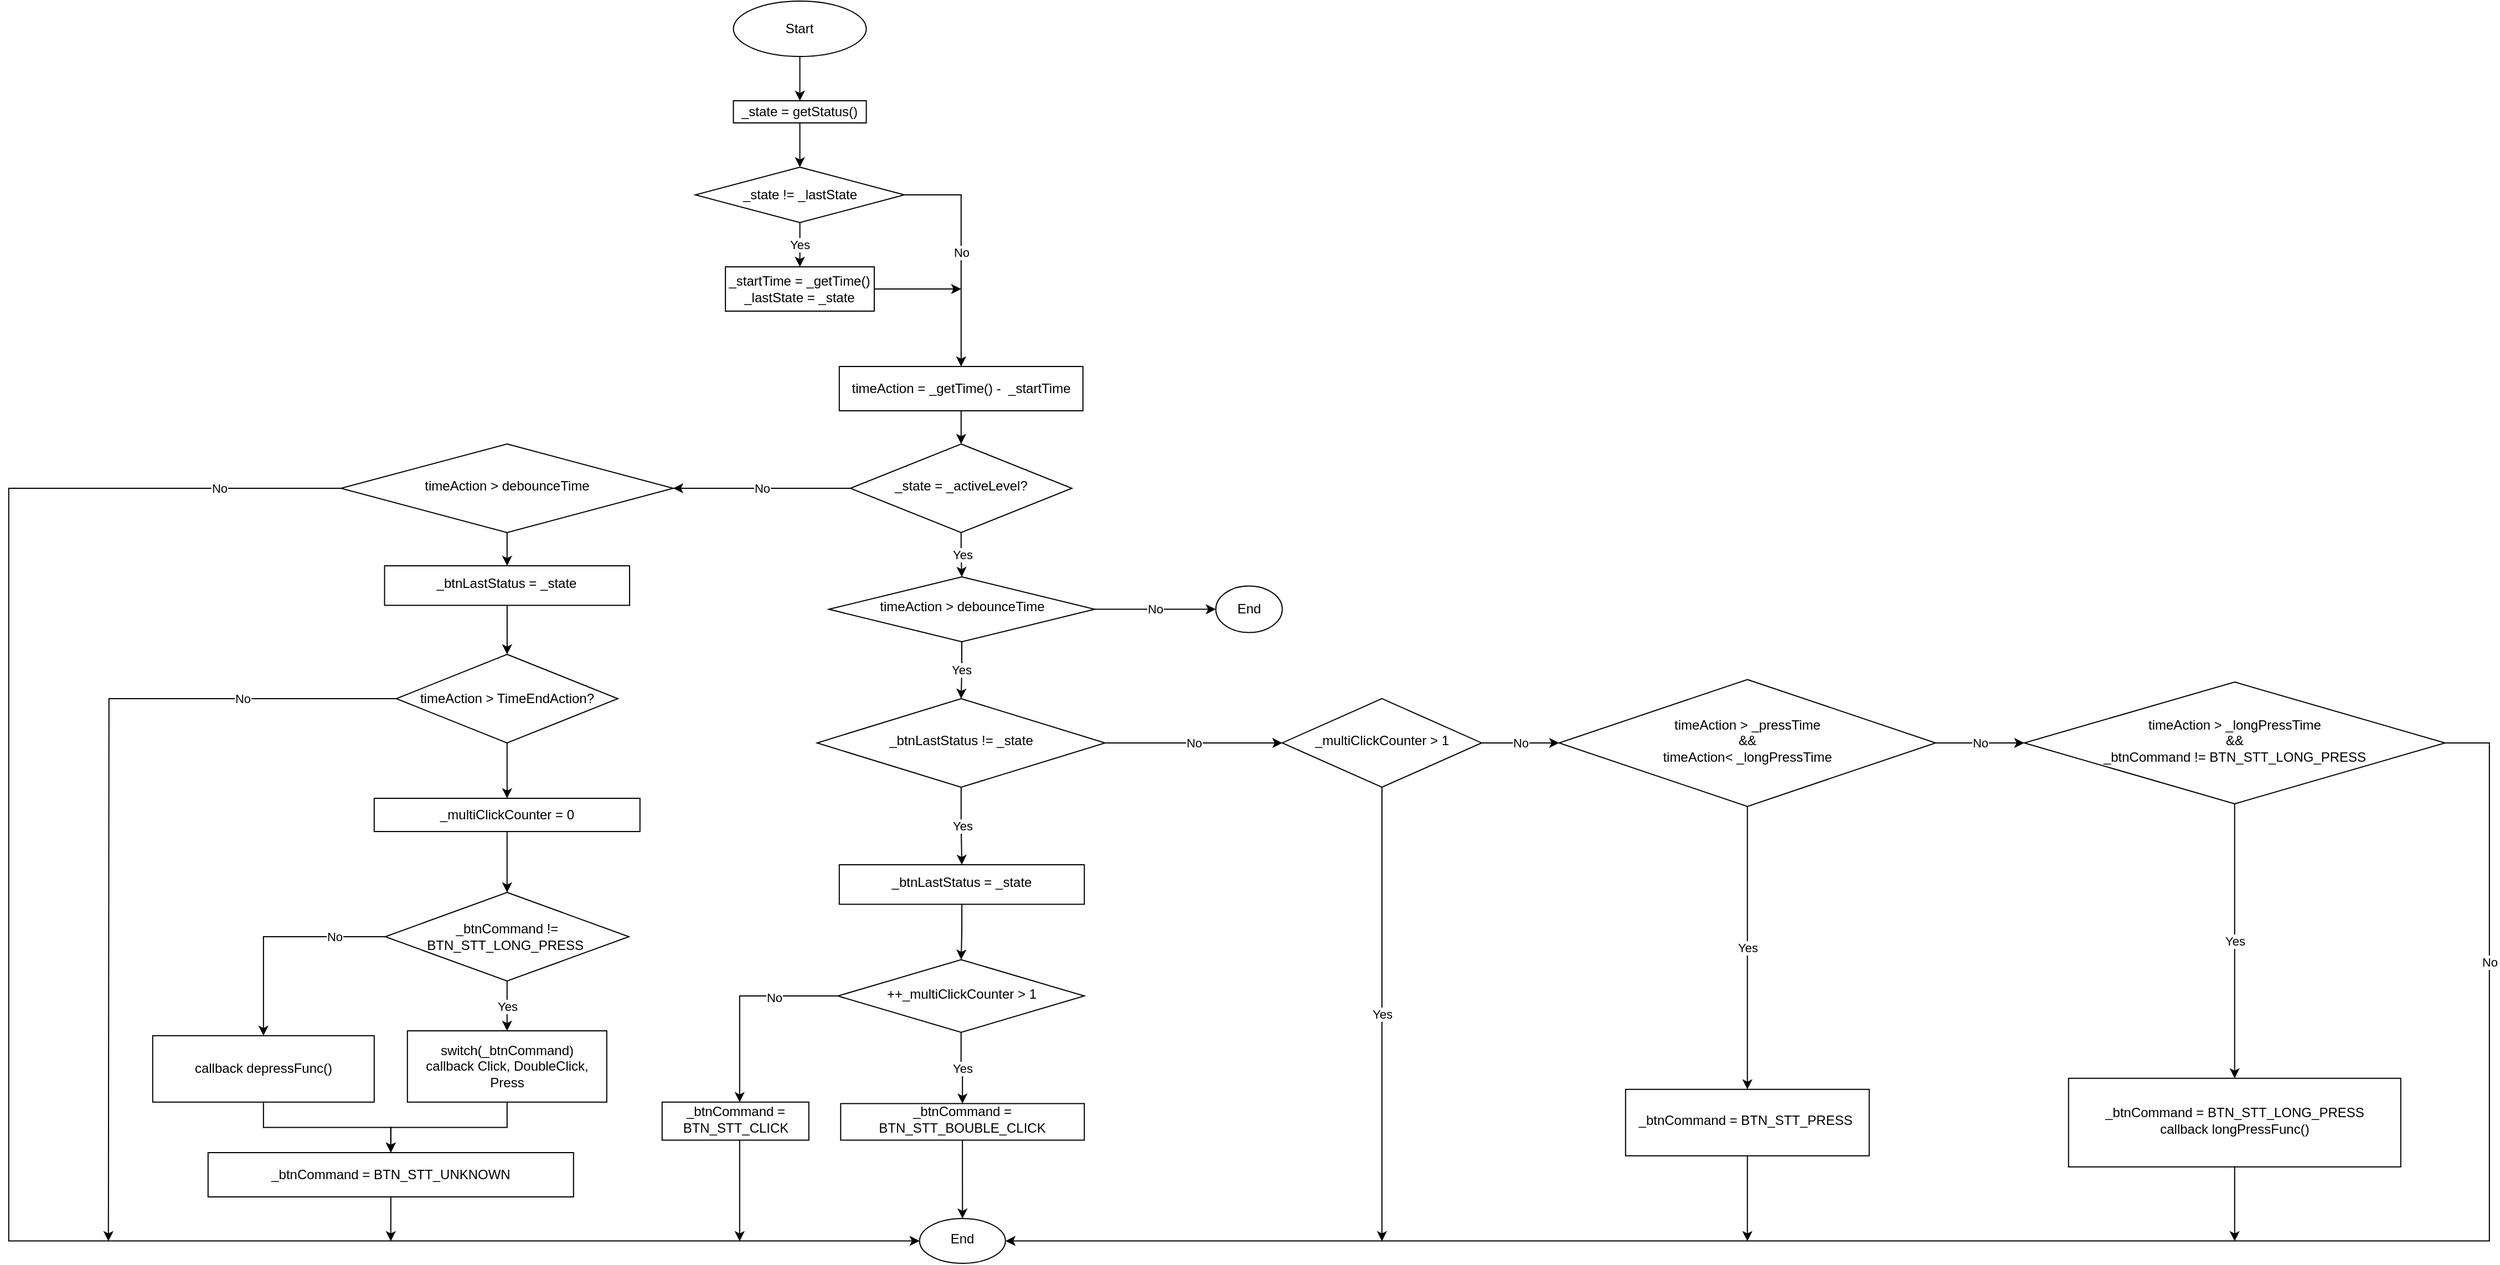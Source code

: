 <mxfile version="19.0.3" type="device"><diagram id="C5RBs43oDa-KdzZeNtuy" name="Page-1"><mxGraphModel dx="3987" dy="3113" grid="1" gridSize="10" guides="1" tooltips="1" connect="1" arrows="1" fold="1" page="1" pageScale="1" pageWidth="827" pageHeight="1169" math="0" shadow="0"><root><mxCell id="WIyWlLk6GJQsqaUBKTNV-0"/><mxCell id="WIyWlLk6GJQsqaUBKTNV-1" parent="WIyWlLk6GJQsqaUBKTNV-0"/><mxCell id="NFb84qxqHRMmzXJw9Qxa-38" value="Yes" style="edgeStyle=orthogonalEdgeStyle;rounded=0;orthogonalLoop=1;jettySize=auto;html=1;" edge="1" parent="WIyWlLk6GJQsqaUBKTNV-1" source="WIyWlLk6GJQsqaUBKTNV-6" target="NFb84qxqHRMmzXJw9Qxa-37"><mxGeometry relative="1" as="geometry"/></mxCell><mxCell id="NFb84qxqHRMmzXJw9Qxa-93" value="No" style="edgeStyle=orthogonalEdgeStyle;rounded=0;orthogonalLoop=1;jettySize=auto;html=1;" edge="1" parent="WIyWlLk6GJQsqaUBKTNV-1" source="WIyWlLk6GJQsqaUBKTNV-6" target="NFb84qxqHRMmzXJw9Qxa-92"><mxGeometry relative="1" as="geometry"/></mxCell><mxCell id="WIyWlLk6GJQsqaUBKTNV-6" value="_state = _activeLevel?" style="rhombus;whiteSpace=wrap;html=1;shadow=0;fontFamily=Helvetica;fontSize=12;align=center;strokeWidth=1;spacing=6;spacingTop=-4;" parent="WIyWlLk6GJQsqaUBKTNV-1" vertex="1"><mxGeometry x="69.89" y="-260" width="200" height="80" as="geometry"/></mxCell><mxCell id="NFb84qxqHRMmzXJw9Qxa-100" value="No" style="edgeStyle=orthogonalEdgeStyle;rounded=0;orthogonalLoop=1;jettySize=auto;html=1;" edge="1" parent="WIyWlLk6GJQsqaUBKTNV-1" source="NFb84qxqHRMmzXJw9Qxa-0"><mxGeometry x="-0.631" relative="1" as="geometry"><mxPoint x="-600.11" y="460.0" as="targetPoint"/><mxPoint as="offset"/></mxGeometry></mxCell><mxCell id="NFb84qxqHRMmzXJw9Qxa-102" value="" style="edgeStyle=orthogonalEdgeStyle;rounded=0;orthogonalLoop=1;jettySize=auto;html=1;" edge="1" parent="WIyWlLk6GJQsqaUBKTNV-1" source="NFb84qxqHRMmzXJw9Qxa-0" target="NFb84qxqHRMmzXJw9Qxa-101"><mxGeometry relative="1" as="geometry"/></mxCell><mxCell id="NFb84qxqHRMmzXJw9Qxa-0" value="timeAction &amp;gt; TimeEndAction?" style="rhombus;whiteSpace=wrap;html=1;" vertex="1" parent="WIyWlLk6GJQsqaUBKTNV-1"><mxGeometry x="-340.11" y="-70" width="200" height="80" as="geometry"/></mxCell><mxCell id="NFb84qxqHRMmzXJw9Qxa-106" value="" style="edgeStyle=orthogonalEdgeStyle;rounded=0;orthogonalLoop=1;jettySize=auto;html=1;" edge="1" parent="WIyWlLk6GJQsqaUBKTNV-1" source="NFb84qxqHRMmzXJw9Qxa-2" target="NFb84qxqHRMmzXJw9Qxa-104"><mxGeometry relative="1" as="geometry"/></mxCell><mxCell id="NFb84qxqHRMmzXJw9Qxa-2" value="switch(_btnCommand)&lt;br&gt;callback Click, DoubleClick, Press" style="whiteSpace=wrap;html=1;" vertex="1" parent="WIyWlLk6GJQsqaUBKTNV-1"><mxGeometry x="-330.11" y="270" width="180" height="64.39" as="geometry"/></mxCell><mxCell id="NFb84qxqHRMmzXJw9Qxa-23" value="Yes" style="edgeStyle=orthogonalEdgeStyle;rounded=0;orthogonalLoop=1;jettySize=auto;html=1;exitX=0.5;exitY=1;exitDx=0;exitDy=0;" edge="1" parent="WIyWlLk6GJQsqaUBKTNV-1" source="NFb84qxqHRMmzXJw9Qxa-4" target="NFb84qxqHRMmzXJw9Qxa-22"><mxGeometry relative="1" as="geometry"><mxPoint x="169.89" y="60" as="sourcePoint"/></mxGeometry></mxCell><mxCell id="NFb84qxqHRMmzXJw9Qxa-54" value="No" style="edgeStyle=orthogonalEdgeStyle;rounded=0;orthogonalLoop=1;jettySize=auto;html=1;" edge="1" parent="WIyWlLk6GJQsqaUBKTNV-1" source="NFb84qxqHRMmzXJw9Qxa-4" target="NFb84qxqHRMmzXJw9Qxa-53"><mxGeometry relative="1" as="geometry"/></mxCell><mxCell id="NFb84qxqHRMmzXJw9Qxa-4" value="_btnLastStatus != _state" style="rhombus;whiteSpace=wrap;html=1;shadow=0;strokeWidth=1;spacing=6;spacingTop=-4;" vertex="1" parent="WIyWlLk6GJQsqaUBKTNV-1"><mxGeometry x="39.89" y="-30" width="260" height="80" as="geometry"/></mxCell><mxCell id="NFb84qxqHRMmzXJw9Qxa-19" value="Yes" style="edgeStyle=orthogonalEdgeStyle;rounded=0;orthogonalLoop=1;jettySize=auto;html=1;" edge="1" parent="WIyWlLk6GJQsqaUBKTNV-1" source="NFb84qxqHRMmzXJw9Qxa-6" target="NFb84qxqHRMmzXJw9Qxa-18"><mxGeometry relative="1" as="geometry"/></mxCell><mxCell id="NFb84qxqHRMmzXJw9Qxa-21" value="No" style="edgeStyle=orthogonalEdgeStyle;rounded=0;orthogonalLoop=1;jettySize=auto;html=1;" edge="1" parent="WIyWlLk6GJQsqaUBKTNV-1" source="NFb84qxqHRMmzXJw9Qxa-6" target="NFb84qxqHRMmzXJw9Qxa-20"><mxGeometry x="-0.369" y="1" relative="1" as="geometry"><Array as="points"><mxPoint x="-30.11" y="239"/></Array><mxPoint as="offset"/></mxGeometry></mxCell><mxCell id="NFb84qxqHRMmzXJw9Qxa-6" value="++_multiClickCounter &amp;gt; 1" style="rhombus;whiteSpace=wrap;html=1;shadow=0;strokeWidth=1;spacing=6;spacingTop=-4;" vertex="1" parent="WIyWlLk6GJQsqaUBKTNV-1"><mxGeometry x="58.64" y="205.71" width="222.5" height="65.66" as="geometry"/></mxCell><mxCell id="NFb84qxqHRMmzXJw9Qxa-44" value="Yes" style="edgeStyle=orthogonalEdgeStyle;rounded=0;orthogonalLoop=1;jettySize=auto;html=1;" edge="1" parent="WIyWlLk6GJQsqaUBKTNV-1" source="NFb84qxqHRMmzXJw9Qxa-11" target="NFb84qxqHRMmzXJw9Qxa-15"><mxGeometry relative="1" as="geometry"/></mxCell><mxCell id="NFb84qxqHRMmzXJw9Qxa-60" value="No" style="edgeStyle=orthogonalEdgeStyle;rounded=0;orthogonalLoop=1;jettySize=auto;html=1;" edge="1" parent="WIyWlLk6GJQsqaUBKTNV-1" source="NFb84qxqHRMmzXJw9Qxa-11" target="NFb84qxqHRMmzXJw9Qxa-13"><mxGeometry relative="1" as="geometry"/></mxCell><mxCell id="NFb84qxqHRMmzXJw9Qxa-11" value="timeAction &amp;gt; _pressTime&lt;br&gt;&amp;amp;&amp;amp;&lt;br&gt;timeAction&amp;lt; _longPressTime" style="rhombus;whiteSpace=wrap;html=1;shadow=0;strokeWidth=1;spacing=6;spacingTop=-4;" vertex="1" parent="WIyWlLk6GJQsqaUBKTNV-1"><mxGeometry x="709.89" y="-47.28" width="340" height="114.57" as="geometry"/></mxCell><mxCell id="NFb84qxqHRMmzXJw9Qxa-13" value="timeAction &amp;gt; _longPressTime&lt;br&gt;&amp;amp;&amp;amp;&lt;br&gt;_btnCommand != BTN_STT_LONG_PRESS" style="rhombus;whiteSpace=wrap;html=1;shadow=0;strokeWidth=1;spacing=6;spacingTop=-4;" vertex="1" parent="WIyWlLk6GJQsqaUBKTNV-1"><mxGeometry x="1129.89" y="-45" width="380" height="110" as="geometry"/></mxCell><mxCell id="NFb84qxqHRMmzXJw9Qxa-76" style="edgeStyle=orthogonalEdgeStyle;rounded=0;orthogonalLoop=1;jettySize=auto;html=1;" edge="1" parent="WIyWlLk6GJQsqaUBKTNV-1" source="NFb84qxqHRMmzXJw9Qxa-15"><mxGeometry relative="1" as="geometry"><mxPoint x="879.89" y="460" as="targetPoint"/></mxGeometry></mxCell><mxCell id="NFb84qxqHRMmzXJw9Qxa-15" value="_btnCommand = BTN_STT_PRESS&amp;nbsp;" style="whiteSpace=wrap;html=1;shadow=0;strokeWidth=1;spacing=6;spacingTop=-4;" vertex="1" parent="WIyWlLk6GJQsqaUBKTNV-1"><mxGeometry x="769.89" y="322.88" width="220" height="60" as="geometry"/></mxCell><mxCell id="NFb84qxqHRMmzXJw9Qxa-48" value="" style="edgeStyle=orthogonalEdgeStyle;rounded=0;orthogonalLoop=1;jettySize=auto;html=1;" edge="1" parent="WIyWlLk6GJQsqaUBKTNV-1" source="NFb84qxqHRMmzXJw9Qxa-18" target="NFb84qxqHRMmzXJw9Qxa-47"><mxGeometry relative="1" as="geometry"/></mxCell><mxCell id="NFb84qxqHRMmzXJw9Qxa-18" value="_btnCommand = BTN_STT_BOUBLE_CLICK" style="whiteSpace=wrap;html=1;shadow=0;strokeWidth=1;spacing=6;spacingTop=-4;" vertex="1" parent="WIyWlLk6GJQsqaUBKTNV-1"><mxGeometry x="61.14" y="335.71" width="220" height="33.02" as="geometry"/></mxCell><mxCell id="NFb84qxqHRMmzXJw9Qxa-73" style="edgeStyle=orthogonalEdgeStyle;rounded=0;orthogonalLoop=1;jettySize=auto;html=1;" edge="1" parent="WIyWlLk6GJQsqaUBKTNV-1" source="NFb84qxqHRMmzXJw9Qxa-20"><mxGeometry relative="1" as="geometry"><mxPoint x="-30.11" y="460" as="targetPoint"/><Array as="points"><mxPoint x="-30.11" y="460"/></Array></mxGeometry></mxCell><mxCell id="NFb84qxqHRMmzXJw9Qxa-20" value="_btnCommand = BTN_STT_CLICK" style="whiteSpace=wrap;html=1;shadow=0;strokeWidth=1;spacing=6;spacingTop=-4;" vertex="1" parent="WIyWlLk6GJQsqaUBKTNV-1"><mxGeometry x="-100.11" y="334.39" width="132.5" height="34.34" as="geometry"/></mxCell><mxCell id="NFb84qxqHRMmzXJw9Qxa-24" style="edgeStyle=orthogonalEdgeStyle;rounded=0;orthogonalLoop=1;jettySize=auto;html=1;entryX=0.5;entryY=0;entryDx=0;entryDy=0;" edge="1" parent="WIyWlLk6GJQsqaUBKTNV-1" source="NFb84qxqHRMmzXJw9Qxa-22" target="NFb84qxqHRMmzXJw9Qxa-6"><mxGeometry relative="1" as="geometry"/></mxCell><mxCell id="NFb84qxqHRMmzXJw9Qxa-22" value="_btnLastStatus = _state" style="whiteSpace=wrap;html=1;shadow=0;strokeWidth=1;spacing=6;spacingTop=-4;" vertex="1" parent="WIyWlLk6GJQsqaUBKTNV-1"><mxGeometry x="59.89" y="120" width="221.25" height="35.71" as="geometry"/></mxCell><mxCell id="NFb84qxqHRMmzXJw9Qxa-36" style="edgeStyle=orthogonalEdgeStyle;rounded=0;orthogonalLoop=1;jettySize=auto;html=1;exitX=0.5;exitY=1;exitDx=0;exitDy=0;entryX=0.5;entryY=0;entryDx=0;entryDy=0;" edge="1" parent="WIyWlLk6GJQsqaUBKTNV-1" source="NFb84qxqHRMmzXJw9Qxa-35" target="WIyWlLk6GJQsqaUBKTNV-6"><mxGeometry relative="1" as="geometry"/></mxCell><mxCell id="NFb84qxqHRMmzXJw9Qxa-35" value="timeAction = _getTime() -&amp;nbsp; _startTime" style="rounded=0;whiteSpace=wrap;html=1;" vertex="1" parent="WIyWlLk6GJQsqaUBKTNV-1"><mxGeometry x="59.89" y="-330" width="220" height="40" as="geometry"/></mxCell><mxCell id="NFb84qxqHRMmzXJw9Qxa-42" value="Yes" style="edgeStyle=orthogonalEdgeStyle;rounded=0;orthogonalLoop=1;jettySize=auto;html=1;" edge="1" parent="WIyWlLk6GJQsqaUBKTNV-1" source="NFb84qxqHRMmzXJw9Qxa-37" target="NFb84qxqHRMmzXJw9Qxa-4"><mxGeometry relative="1" as="geometry"/></mxCell><mxCell id="NFb84qxqHRMmzXJw9Qxa-45" value="No" style="edgeStyle=orthogonalEdgeStyle;rounded=0;orthogonalLoop=1;jettySize=auto;html=1;" edge="1" parent="WIyWlLk6GJQsqaUBKTNV-1" source="NFb84qxqHRMmzXJw9Qxa-37" target="NFb84qxqHRMmzXJw9Qxa-46"><mxGeometry relative="1" as="geometry"><mxPoint x="389.89" y="-111" as="targetPoint"/></mxGeometry></mxCell><mxCell id="NFb84qxqHRMmzXJw9Qxa-37" value="timeAction &amp;gt; debounceTime" style="rhombus;whiteSpace=wrap;html=1;shadow=0;fontFamily=Helvetica;fontSize=12;align=center;strokeWidth=1;spacing=6;spacingTop=-4;" vertex="1" parent="WIyWlLk6GJQsqaUBKTNV-1"><mxGeometry x="50.52" y="-140" width="240" height="58.58" as="geometry"/></mxCell><mxCell id="NFb84qxqHRMmzXJw9Qxa-46" value="End" style="ellipse;whiteSpace=wrap;html=1;" vertex="1" parent="WIyWlLk6GJQsqaUBKTNV-1"><mxGeometry x="399.89" y="-131.71" width="60" height="42" as="geometry"/></mxCell><mxCell id="NFb84qxqHRMmzXJw9Qxa-47" value="End" style="ellipse;whiteSpace=wrap;html=1;shadow=0;strokeWidth=1;spacing=6;spacingTop=-4;" vertex="1" parent="WIyWlLk6GJQsqaUBKTNV-1"><mxGeometry x="132.39" y="439.52" width="77.5" height="40.48" as="geometry"/></mxCell><mxCell id="NFb84qxqHRMmzXJw9Qxa-57" value="No" style="edgeStyle=orthogonalEdgeStyle;rounded=0;orthogonalLoop=1;jettySize=auto;html=1;" edge="1" parent="WIyWlLk6GJQsqaUBKTNV-1" source="NFb84qxqHRMmzXJw9Qxa-53" target="NFb84qxqHRMmzXJw9Qxa-11"><mxGeometry relative="1" as="geometry"/></mxCell><mxCell id="NFb84qxqHRMmzXJw9Qxa-75" value="Yes" style="edgeStyle=orthogonalEdgeStyle;rounded=0;orthogonalLoop=1;jettySize=auto;html=1;" edge="1" parent="WIyWlLk6GJQsqaUBKTNV-1" source="NFb84qxqHRMmzXJw9Qxa-53"><mxGeometry relative="1" as="geometry"><mxPoint x="549.89" y="460" as="targetPoint"/></mxGeometry></mxCell><mxCell id="NFb84qxqHRMmzXJw9Qxa-53" value="_multiClickCounter&amp;nbsp;&amp;gt; 1" style="rhombus;whiteSpace=wrap;html=1;shadow=0;strokeWidth=1;spacing=6;spacingTop=-4;" vertex="1" parent="WIyWlLk6GJQsqaUBKTNV-1"><mxGeometry x="459.89" y="-30.02" width="180" height="80" as="geometry"/></mxCell><mxCell id="NFb84qxqHRMmzXJw9Qxa-77" style="edgeStyle=orthogonalEdgeStyle;rounded=0;orthogonalLoop=1;jettySize=auto;html=1;" edge="1" parent="WIyWlLk6GJQsqaUBKTNV-1" source="NFb84qxqHRMmzXJw9Qxa-61"><mxGeometry relative="1" as="geometry"><mxPoint x="1319.89" y="460" as="targetPoint"/></mxGeometry></mxCell><mxCell id="NFb84qxqHRMmzXJw9Qxa-61" value="_btnCommand = BTN_STT_LONG_PRESS&lt;br&gt;callback longPressFunc()" style="whiteSpace=wrap;html=1;shadow=0;strokeWidth=1;spacing=6;spacingTop=-4;" vertex="1" parent="WIyWlLk6GJQsqaUBKTNV-1"><mxGeometry x="1169.89" y="312.88" width="300" height="80" as="geometry"/></mxCell><mxCell id="NFb84qxqHRMmzXJw9Qxa-65" value="Yes" style="edgeStyle=orthogonalEdgeStyle;rounded=0;orthogonalLoop=1;jettySize=auto;html=1;exitX=0.5;exitY=1;exitDx=0;exitDy=0;" edge="1" parent="WIyWlLk6GJQsqaUBKTNV-1" source="NFb84qxqHRMmzXJw9Qxa-13" target="NFb84qxqHRMmzXJw9Qxa-61"><mxGeometry relative="1" as="geometry"><mxPoint x="1239.89" y="210.0" as="sourcePoint"/></mxGeometry></mxCell><mxCell id="NFb84qxqHRMmzXJw9Qxa-66" value="No" style="edgeStyle=orthogonalEdgeStyle;rounded=0;orthogonalLoop=1;jettySize=auto;html=1;entryX=1;entryY=0.5;entryDx=0;entryDy=0;exitX=1;exitY=0.5;exitDx=0;exitDy=0;" edge="1" parent="WIyWlLk6GJQsqaUBKTNV-1" source="NFb84qxqHRMmzXJw9Qxa-13" target="NFb84qxqHRMmzXJw9Qxa-47"><mxGeometry x="-0.74" relative="1" as="geometry"><mxPoint x="549.89" y="460" as="targetPoint"/><mxPoint x="1389.693" y="169.947" as="sourcePoint"/><Array as="points"><mxPoint x="1549.89" y="10"/><mxPoint x="1549.89" y="460"/></Array><mxPoint as="offset"/></mxGeometry></mxCell><mxCell id="NFb84qxqHRMmzXJw9Qxa-69" value="Yes" style="edgeStyle=orthogonalEdgeStyle;rounded=0;orthogonalLoop=1;jettySize=auto;html=1;" edge="1" parent="WIyWlLk6GJQsqaUBKTNV-1" source="NFb84qxqHRMmzXJw9Qxa-67" target="NFb84qxqHRMmzXJw9Qxa-2"><mxGeometry relative="1" as="geometry"/></mxCell><mxCell id="NFb84qxqHRMmzXJw9Qxa-71" value="No" style="edgeStyle=orthogonalEdgeStyle;rounded=0;orthogonalLoop=1;jettySize=auto;html=1;" edge="1" parent="WIyWlLk6GJQsqaUBKTNV-1" source="NFb84qxqHRMmzXJw9Qxa-67" target="NFb84qxqHRMmzXJw9Qxa-70"><mxGeometry x="-0.543" relative="1" as="geometry"><Array as="points"><mxPoint x="-460.11" y="185"/></Array><mxPoint as="offset"/></mxGeometry></mxCell><mxCell id="NFb84qxqHRMmzXJw9Qxa-67" value="_btnCommand != BTN_STT_LONG_PRESS&amp;nbsp;" style="rhombus;whiteSpace=wrap;html=1;" vertex="1" parent="WIyWlLk6GJQsqaUBKTNV-1"><mxGeometry x="-350.11" y="145" width="220" height="80" as="geometry"/></mxCell><mxCell id="NFb84qxqHRMmzXJw9Qxa-105" value="" style="edgeStyle=orthogonalEdgeStyle;rounded=0;orthogonalLoop=1;jettySize=auto;html=1;" edge="1" parent="WIyWlLk6GJQsqaUBKTNV-1" source="NFb84qxqHRMmzXJw9Qxa-70" target="NFb84qxqHRMmzXJw9Qxa-104"><mxGeometry relative="1" as="geometry"/></mxCell><mxCell id="NFb84qxqHRMmzXJw9Qxa-70" value="callback depressFunc()" style="whiteSpace=wrap;html=1;" vertex="1" parent="WIyWlLk6GJQsqaUBKTNV-1"><mxGeometry x="-560.11" y="274.39" width="200" height="60" as="geometry"/></mxCell><mxCell id="NFb84qxqHRMmzXJw9Qxa-90" value="" style="edgeStyle=orthogonalEdgeStyle;rounded=0;orthogonalLoop=1;jettySize=auto;html=1;" edge="1" parent="WIyWlLk6GJQsqaUBKTNV-1" source="NFb84qxqHRMmzXJw9Qxa-81" target="NFb84qxqHRMmzXJw9Qxa-89"><mxGeometry relative="1" as="geometry"/></mxCell><mxCell id="NFb84qxqHRMmzXJw9Qxa-81" value="Start" style="ellipse;whiteSpace=wrap;html=1;" vertex="1" parent="WIyWlLk6GJQsqaUBKTNV-1"><mxGeometry x="-35.73" y="-660" width="120" height="50" as="geometry"/></mxCell><mxCell id="NFb84qxqHRMmzXJw9Qxa-85" value="Yes" style="edgeStyle=orthogonalEdgeStyle;rounded=0;orthogonalLoop=1;jettySize=auto;html=1;" edge="1" parent="WIyWlLk6GJQsqaUBKTNV-1" source="NFb84qxqHRMmzXJw9Qxa-82" target="NFb84qxqHRMmzXJw9Qxa-84"><mxGeometry relative="1" as="geometry"/></mxCell><mxCell id="NFb84qxqHRMmzXJw9Qxa-86" value="No" style="edgeStyle=orthogonalEdgeStyle;rounded=0;orthogonalLoop=1;jettySize=auto;html=1;entryX=0.5;entryY=0;entryDx=0;entryDy=0;" edge="1" parent="WIyWlLk6GJQsqaUBKTNV-1" source="NFb84qxqHRMmzXJw9Qxa-82" target="NFb84qxqHRMmzXJw9Qxa-35"><mxGeometry relative="1" as="geometry"><Array as="points"><mxPoint x="169.89" y="-485"/></Array></mxGeometry></mxCell><mxCell id="NFb84qxqHRMmzXJw9Qxa-82" value="_state != _lastState" style="rhombus;whiteSpace=wrap;html=1;" vertex="1" parent="WIyWlLk6GJQsqaUBKTNV-1"><mxGeometry x="-70.11" y="-510" width="188.75" height="50" as="geometry"/></mxCell><mxCell id="NFb84qxqHRMmzXJw9Qxa-87" style="edgeStyle=orthogonalEdgeStyle;rounded=0;orthogonalLoop=1;jettySize=auto;html=1;" edge="1" parent="WIyWlLk6GJQsqaUBKTNV-1" source="NFb84qxqHRMmzXJw9Qxa-84"><mxGeometry relative="1" as="geometry"><mxPoint x="169.89" y="-400" as="targetPoint"/><Array as="points"><mxPoint x="169.89" y="-400"/></Array></mxGeometry></mxCell><mxCell id="NFb84qxqHRMmzXJw9Qxa-84" value="_startTime = _getTime()&lt;br&gt;_lastState = _state" style="whiteSpace=wrap;html=1;" vertex="1" parent="WIyWlLk6GJQsqaUBKTNV-1"><mxGeometry x="-42.92" y="-420" width="134.38" height="40" as="geometry"/></mxCell><mxCell id="NFb84qxqHRMmzXJw9Qxa-91" value="" style="edgeStyle=orthogonalEdgeStyle;rounded=0;orthogonalLoop=1;jettySize=auto;html=1;" edge="1" parent="WIyWlLk6GJQsqaUBKTNV-1" source="NFb84qxqHRMmzXJw9Qxa-89" target="NFb84qxqHRMmzXJw9Qxa-82"><mxGeometry relative="1" as="geometry"/></mxCell><mxCell id="NFb84qxqHRMmzXJw9Qxa-89" value="_state = getStatus()" style="whiteSpace=wrap;html=1;" vertex="1" parent="WIyWlLk6GJQsqaUBKTNV-1"><mxGeometry x="-35.73" y="-570" width="120" height="20" as="geometry"/></mxCell><mxCell id="NFb84qxqHRMmzXJw9Qxa-96" value="No" style="edgeStyle=orthogonalEdgeStyle;rounded=0;orthogonalLoop=1;jettySize=auto;html=1;entryX=0;entryY=0.5;entryDx=0;entryDy=0;" edge="1" parent="WIyWlLk6GJQsqaUBKTNV-1" source="NFb84qxqHRMmzXJw9Qxa-92" target="NFb84qxqHRMmzXJw9Qxa-47"><mxGeometry x="-0.878" relative="1" as="geometry"><mxPoint x="-640.11" y="480" as="targetPoint"/><Array as="points"><mxPoint x="-690.11" y="-220"/><mxPoint x="-690.11" y="460"/></Array><mxPoint as="offset"/></mxGeometry></mxCell><mxCell id="NFb84qxqHRMmzXJw9Qxa-98" value="" style="edgeStyle=orthogonalEdgeStyle;rounded=0;orthogonalLoop=1;jettySize=auto;html=1;" edge="1" parent="WIyWlLk6GJQsqaUBKTNV-1" source="NFb84qxqHRMmzXJw9Qxa-92" target="NFb84qxqHRMmzXJw9Qxa-97"><mxGeometry relative="1" as="geometry"/></mxCell><mxCell id="NFb84qxqHRMmzXJw9Qxa-92" value="timeAction &amp;gt; debounceTime" style="rhombus;whiteSpace=wrap;html=1;shadow=0;strokeWidth=1;spacing=6;spacingTop=-4;" vertex="1" parent="WIyWlLk6GJQsqaUBKTNV-1"><mxGeometry x="-390.11" y="-260" width="300" height="80" as="geometry"/></mxCell><mxCell id="NFb84qxqHRMmzXJw9Qxa-99" value="" style="edgeStyle=orthogonalEdgeStyle;rounded=0;orthogonalLoop=1;jettySize=auto;html=1;" edge="1" parent="WIyWlLk6GJQsqaUBKTNV-1" source="NFb84qxqHRMmzXJw9Qxa-97" target="NFb84qxqHRMmzXJw9Qxa-0"><mxGeometry relative="1" as="geometry"/></mxCell><mxCell id="NFb84qxqHRMmzXJw9Qxa-97" value="_btnLastStatus = _state" style="whiteSpace=wrap;html=1;shadow=0;strokeWidth=1;spacing=6;spacingTop=-4;" vertex="1" parent="WIyWlLk6GJQsqaUBKTNV-1"><mxGeometry x="-350.73" y="-150" width="221.25" height="35.71" as="geometry"/></mxCell><mxCell id="NFb84qxqHRMmzXJw9Qxa-103" value="" style="edgeStyle=orthogonalEdgeStyle;rounded=0;orthogonalLoop=1;jettySize=auto;html=1;" edge="1" parent="WIyWlLk6GJQsqaUBKTNV-1" source="NFb84qxqHRMmzXJw9Qxa-101" target="NFb84qxqHRMmzXJw9Qxa-67"><mxGeometry relative="1" as="geometry"/></mxCell><mxCell id="NFb84qxqHRMmzXJw9Qxa-101" value="_multiClickCounter = 0" style="whiteSpace=wrap;html=1;" vertex="1" parent="WIyWlLk6GJQsqaUBKTNV-1"><mxGeometry x="-360.11" y="60" width="240" height="30.02" as="geometry"/></mxCell><mxCell id="NFb84qxqHRMmzXJw9Qxa-107" style="edgeStyle=orthogonalEdgeStyle;rounded=0;orthogonalLoop=1;jettySize=auto;html=1;" edge="1" parent="WIyWlLk6GJQsqaUBKTNV-1" source="NFb84qxqHRMmzXJw9Qxa-104"><mxGeometry relative="1" as="geometry"><mxPoint x="-345.11" y="460.0" as="targetPoint"/></mxGeometry></mxCell><mxCell id="NFb84qxqHRMmzXJw9Qxa-104" value="_btnCommand = BTN_STT_UNKNOWN" style="whiteSpace=wrap;html=1;" vertex="1" parent="WIyWlLk6GJQsqaUBKTNV-1"><mxGeometry x="-510.11" y="380" width="330" height="40" as="geometry"/></mxCell></root></mxGraphModel></diagram></mxfile>